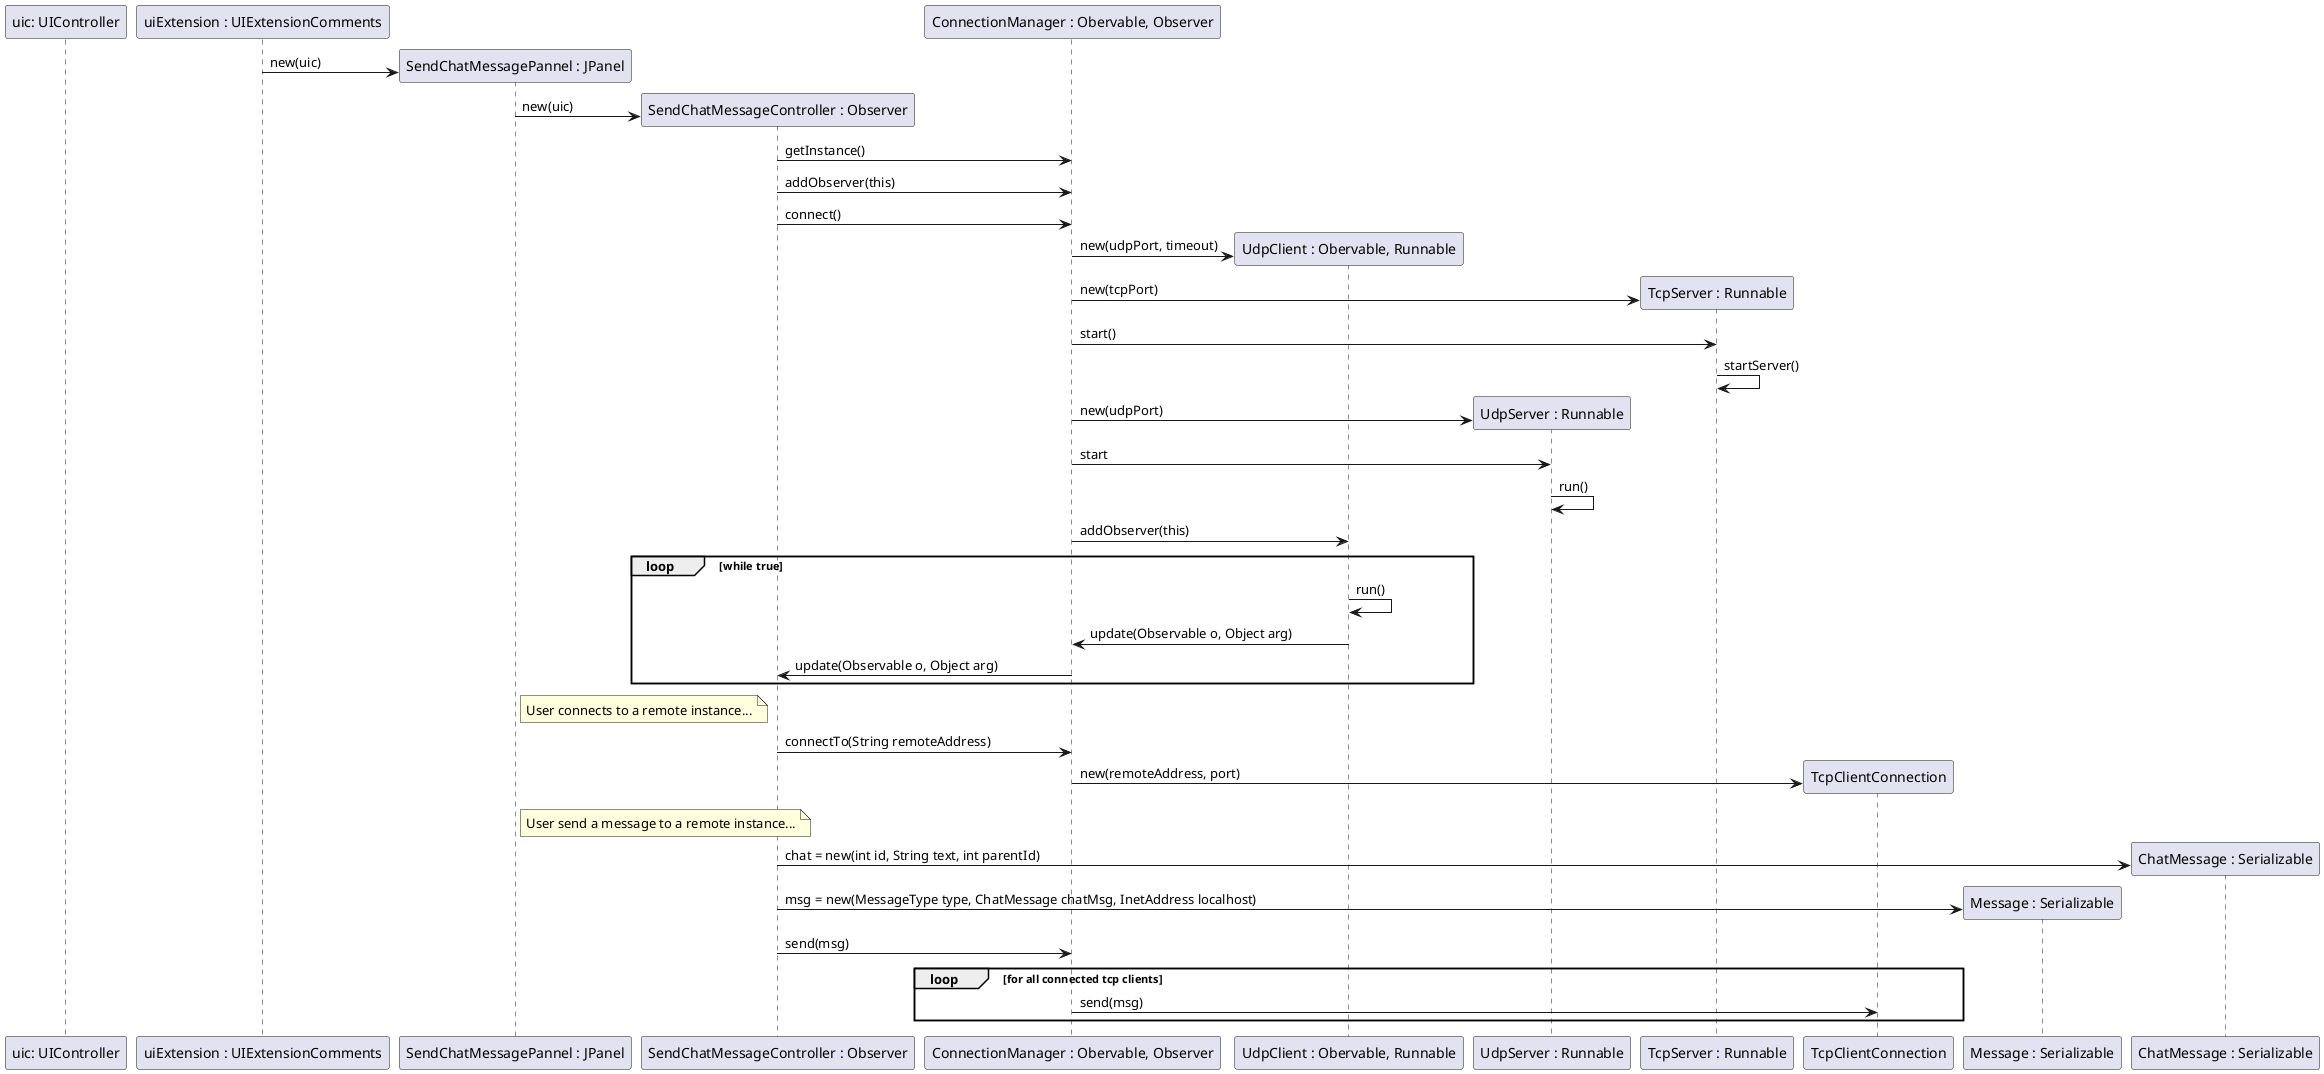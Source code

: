 @startuml doc-files/ipc05_01_design_02.png
    participant "uic: UIController" as uic
    participant "uiExtension : UIExtensionComments" as UIExt
    participant "SendChatMessagePannel : JPanel" as cp
    participant "SendChatMessageController : Observer" as ctrl
    participant "ConnectionManager : Obervable, Observer" as conMgr
    participant "UdpClient : Obervable, Runnable" as udpC
    participant "UdpServer : Runnable" as udpS
    participant "TcpServer : Runnable" as tcpS
    participant "TcpClientConnection"  as tcpC
    participant "Message : Serializable"  as msg
    participant "ChatMessage : Serializable"  as chatMsg

    create cp
        UIExt -> cp :  new(uic)
    create ctrl
        cp -> ctrl : new(uic) 
    
    ctrl -> conMgr : getInstance()
    ctrl -> conMgr : addObserver(this)
    ctrl -> conMgr : connect()

    create udpC
        conMgr -> udpC : new(udpPort, timeout)
    create tcpS
        conMgr -> tcpS : new(tcpPort)
        conMgr -> tcpS : start()
        tcpS -> tcpS : startServer()

    create udpS
        conMgr -> udpS : new(udpPort)
        conMgr -> udpS : start
        udpS -> udpS : run()
        
    conMgr -> udpC : addObserver(this)

    loop while true
    
        udpC -> udpC : run()

        udpC -> conMgr : update(Observable o, Object arg)

        conMgr -> ctrl : update(Observable o, Object arg)

    end

    note right of cp
        User connects to a remote instance...
    end note

    ctrl -> conMgr : connectTo(String remoteAddress)
    
    create tcpC
        conMgr -> tcpC : new(remoteAddress, port)

    
    note right of cp
        User send a message to a remote instance...
    end note
    
    create chatMsg
        ctrl -> chatMsg: chat = new(int id, String text, int parentId)

    create msg
        ctrl -> msg : msg = new(MessageType type, ChatMessage chatMsg, InetAddress localhost)

    ctrl -> conMgr : send(msg)

    loop for all connected tcp clients
        conMgr -> tcpC : send(msg)

    end
@enduml
